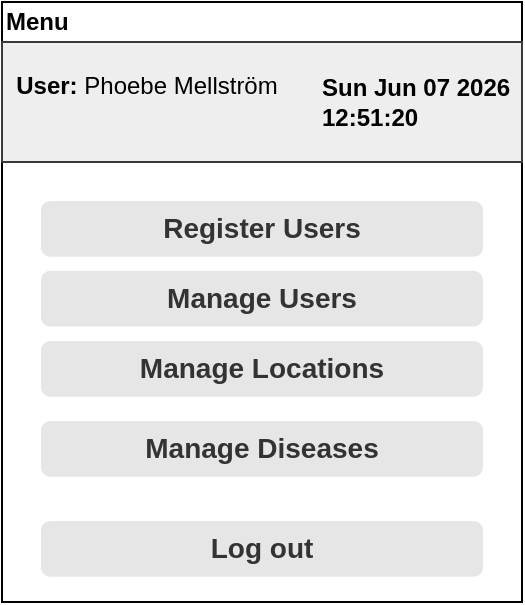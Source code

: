 <mxfile version="15.9.1" type="device"><diagram id="Zbv99LRsmXeqS4MENRRd" name="Page-1"><mxGraphModel dx="782" dy="441" grid="1" gridSize="10" guides="1" tooltips="1" connect="1" arrows="1" fold="1" page="1" pageScale="1" pageWidth="827" pageHeight="1169" math="0" shadow="0"><root><mxCell id="0"/><mxCell id="1" parent="0"/><mxCell id="YP1GNIqB_FCifGfWnOP--1" value="" style="rounded=0;whiteSpace=wrap;html=1;" parent="1" vertex="1"><mxGeometry x="250" y="170" width="260" height="300" as="geometry"/></mxCell><mxCell id="YP1GNIqB_FCifGfWnOP--2" value="" style="rounded=0;whiteSpace=wrap;html=1;fillColor=#eeeeee;strokeColor=#36393d;" parent="1" vertex="1"><mxGeometry x="250" y="190" width="260" height="60" as="geometry"/></mxCell><mxCell id="YP1GNIqB_FCifGfWnOP--4" value="&lt;b&gt;Register Users&lt;/b&gt;" style="rounded=1;html=1;shadow=0;dashed=0;whiteSpace=wrap;fontSize=14;fillColor=#E6E6E6;align=center;strokeColor=#E6E6E6;fontColor=#333333;" parent="1" vertex="1"><mxGeometry x="270" y="270" width="220" height="26.88" as="geometry"/></mxCell><mxCell id="YP1GNIqB_FCifGfWnOP--5" value="Manage Diseases " style="rounded=1;html=1;shadow=0;dashed=0;whiteSpace=wrap;fontSize=14;fillColor=#E6E6E6;align=center;strokeColor=#E6E6E6;fontColor=#333333;fontStyle=1" parent="1" vertex="1"><mxGeometry x="270" y="380" width="220" height="26.88" as="geometry"/></mxCell><mxCell id="YP1GNIqB_FCifGfWnOP--6" value="Log out" style="rounded=1;html=1;shadow=0;dashed=0;whiteSpace=wrap;fontSize=14;fillColor=#E6E6E6;align=center;strokeColor=#E6E6E6;fontColor=#333333;fontStyle=1" parent="1" vertex="1"><mxGeometry x="270" y="430" width="220" height="26.88" as="geometry"/></mxCell><UserObject label="%date{ddd mmm dd yyyy HH:MM:ss}%" placeholders="1" id="YP1GNIqB_FCifGfWnOP--8"><mxCell style="text;html=1;strokeColor=none;fillColor=none;align=left;verticalAlign=middle;whiteSpace=wrap;overflow=hidden;fontSize=12;fontStyle=1" parent="1" vertex="1"><mxGeometry x="408" y="200" width="100" height="40" as="geometry"/></mxCell></UserObject><mxCell id="YP1GNIqB_FCifGfWnOP--9" value="Menu" style="text;html=1;strokeColor=none;fillColor=none;align=left;verticalAlign=middle;whiteSpace=wrap;rounded=0;fontSize=12;fontStyle=1" parent="1" vertex="1"><mxGeometry x="250" y="170" width="60" height="20" as="geometry"/></mxCell><mxCell id="YP1GNIqB_FCifGfWnOP--11" value="&lt;b&gt;Manage Users&lt;/b&gt;" style="rounded=1;html=1;shadow=0;dashed=0;whiteSpace=wrap;fontSize=14;fillColor=#E6E6E6;align=center;strokeColor=#E6E6E6;fontColor=#333333;" parent="1" vertex="1"><mxGeometry x="270" y="304.88" width="220" height="26.88" as="geometry"/></mxCell><mxCell id="YP1GNIqB_FCifGfWnOP--12" value="&lt;b&gt;Manage Locations&lt;/b&gt;" style="rounded=1;html=1;shadow=0;dashed=0;whiteSpace=wrap;fontSize=14;fillColor=#E6E6E6;align=center;strokeColor=#E6E6E6;fontColor=#333333;" parent="1" vertex="1"><mxGeometry x="270" y="340" width="220" height="26.88" as="geometry"/></mxCell><mxCell id="A67GsynTcWuWW0lb__Wa-2" value="&lt;font style=&quot;font-size: 12px&quot; face=&quot;Helvetica&quot;&gt;&lt;b&gt;User:&lt;/b&gt; Phoebe Mellström&lt;i&gt;&lt;br&gt;&lt;/i&gt;&lt;/font&gt;" style="text;html=1;strokeColor=none;fillColor=none;align=center;verticalAlign=middle;whiteSpace=wrap;rounded=0;shadow=0;glass=0;sketch=0;hachureGap=4;fontFamily=Garamond;fontSize=20;" vertex="1" parent="1"><mxGeometry x="256" y="193" width="133" height="30" as="geometry"/></mxCell></root></mxGraphModel></diagram></mxfile>